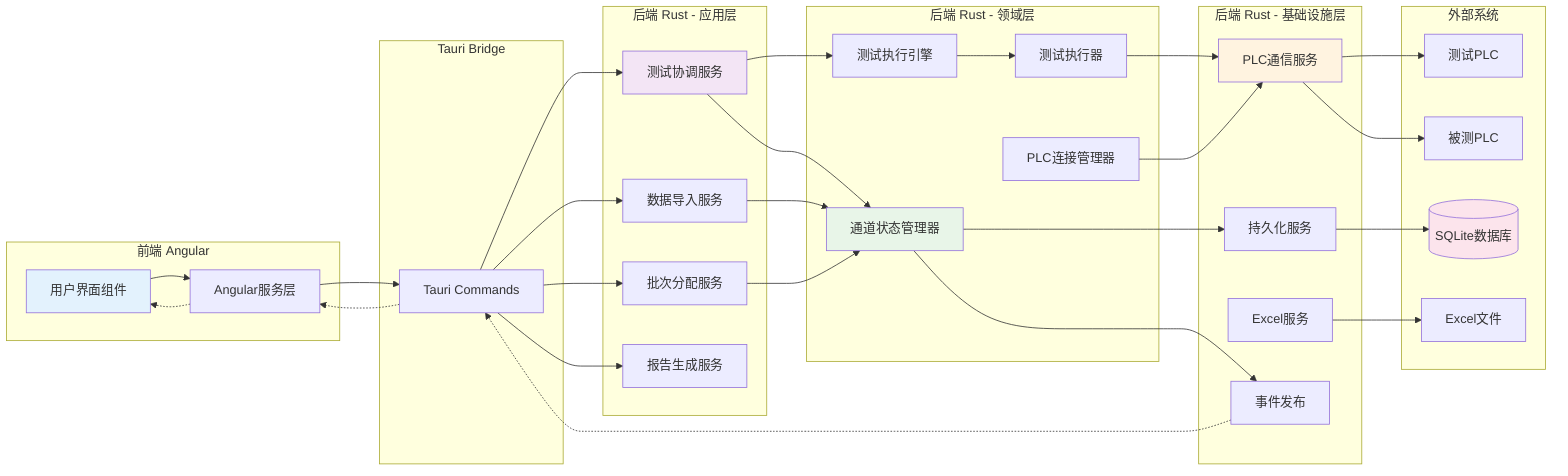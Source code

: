 graph LR
    subgraph "前端 Angular"
        UI[用户界面组件]
        SERVICES[Angular服务层]
    end
    
    subgraph "Tauri Bridge"
        TAURI[Tauri Commands]
    end
    
    subgraph "后端 Rust - 应用层"
        TCS[测试协调服务]
        DIS[数据导入服务]
        BAS[批次分配服务]
        RGS[报告生成服务]
    end
    
    subgraph "后端 Rust - 领域层"
        CSM[通道状态管理器]
        TEE[测试执行引擎]
        STE[测试执行器]
        PCM[PLC连接管理器]
    end
    
    subgraph "后端 Rust - 基础设施层"
        PLC[PLC通信服务]
        PERS[持久化服务]
        EXCEL[Excel服务]
        EVENT[事件发布]
    end
    
    subgraph "外部系统"
        TESTPLC[测试PLC]
        TARGETPLC[被测PLC]
        DB[(SQLite数据库)]
        FILES[Excel文件]
    end
    
    %% 前端到后端的调用链
    UI --> SERVICES
    SERVICES --> TAURI
    TAURI --> TCS
    TAURI --> DIS
    TAURI --> BAS
    TAURI --> RGS
    
    %% 应用层到领域层
    TCS --> CSM
    TCS --> TEE
    DIS --> CSM
    BAS --> CSM
    
    %% 领域层到基础设施层
    CSM --> PERS
    CSM --> EVENT
    TEE --> STE
    STE --> PLC
    PCM --> PLC
    
    %% 基础设施层到外部系统
    PLC --> TESTPLC
    PLC --> TARGETPLC
    PERS --> DB
    EXCEL --> FILES
    
    %% 事件反向流
    EVENT -.-> TAURI
    TAURI -.-> SERVICES
    SERVICES -.-> UI
    
    style UI fill:#e3f2fd
    style TCS fill:#f3e5f5
    style CSM fill:#e8f5e8
    style PLC fill:#fff3e0
    style DB fill:#fce4ec